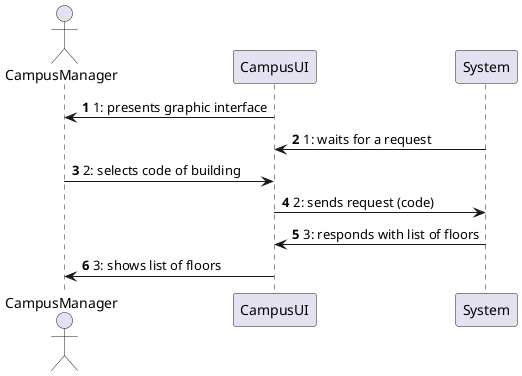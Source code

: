 @startuml
'https://plantuml.com/sequence-diagram

autonumber

actor CampusManager as GC
participant CampusUI as GUI
participant System as S

GUI -> GC : 1: presents graphic interface
S -> GUI : 1: waits for a request

GC -> GUI : 2: selects code of building
GUI -> S : 2: sends request (code)
S -> GUI : 3: responds with list of floors
GUI -> GC : 3: shows list of floors

@enduml